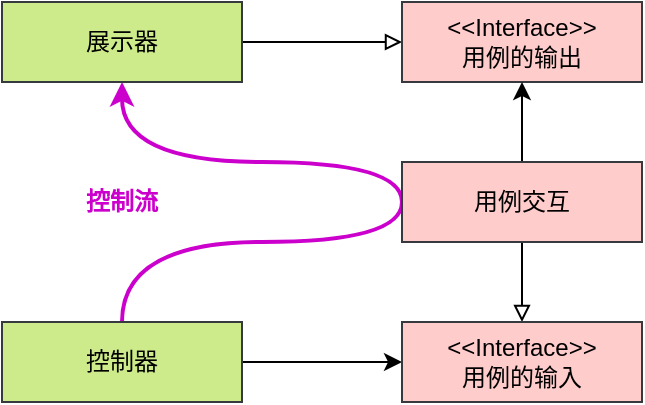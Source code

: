 <mxfile version="21.1.8" type="device">
  <diagram name="第 1 页" id="wM3dwcdyRosAcIQ87HFO">
    <mxGraphModel dx="1050" dy="548" grid="1" gridSize="10" guides="1" tooltips="1" connect="1" arrows="1" fold="1" page="1" pageScale="1" pageWidth="827" pageHeight="1169" math="0" shadow="0">
      <root>
        <mxCell id="0" />
        <mxCell id="1" parent="0" />
        <mxCell id="pSclN0zKzRviR3vzlVsL-9" style="edgeStyle=orthogonalEdgeStyle;rounded=0;orthogonalLoop=1;jettySize=auto;html=1;exitX=1;exitY=0.5;exitDx=0;exitDy=0;" edge="1" parent="1" source="pSclN0zKzRviR3vzlVsL-1" target="pSclN0zKzRviR3vzlVsL-5">
          <mxGeometry relative="1" as="geometry" />
        </mxCell>
        <mxCell id="pSclN0zKzRviR3vzlVsL-11" style="edgeStyle=orthogonalEdgeStyle;rounded=0;orthogonalLoop=1;jettySize=auto;html=1;exitX=0.5;exitY=0;exitDx=0;exitDy=0;entryX=0.5;entryY=1;entryDx=0;entryDy=0;curved=1;strokeColor=#CC00CC;strokeWidth=2;" edge="1" parent="1" source="pSclN0zKzRviR3vzlVsL-1" target="pSclN0zKzRviR3vzlVsL-2">
          <mxGeometry relative="1" as="geometry">
            <Array as="points">
              <mxPoint x="220" y="320" />
              <mxPoint x="360" y="320" />
              <mxPoint x="360" y="280" />
              <mxPoint x="220" y="280" />
            </Array>
          </mxGeometry>
        </mxCell>
        <mxCell id="pSclN0zKzRviR3vzlVsL-1" value="控制器" style="rounded=0;whiteSpace=wrap;html=1;fillColor=#cdeb8b;strokeColor=#36393d;" vertex="1" parent="1">
          <mxGeometry x="160" y="360" width="120" height="40" as="geometry" />
        </mxCell>
        <mxCell id="pSclN0zKzRviR3vzlVsL-10" style="edgeStyle=orthogonalEdgeStyle;rounded=0;orthogonalLoop=1;jettySize=auto;html=1;exitX=1;exitY=0.5;exitDx=0;exitDy=0;endArrow=block;endFill=0;" edge="1" parent="1" source="pSclN0zKzRviR3vzlVsL-2" target="pSclN0zKzRviR3vzlVsL-3">
          <mxGeometry relative="1" as="geometry" />
        </mxCell>
        <mxCell id="pSclN0zKzRviR3vzlVsL-2" value="展示器" style="rounded=0;whiteSpace=wrap;html=1;fillColor=#cdeb8b;strokeColor=#36393d;" vertex="1" parent="1">
          <mxGeometry x="160" y="200" width="120" height="40" as="geometry" />
        </mxCell>
        <mxCell id="pSclN0zKzRviR3vzlVsL-3" value="&amp;lt;&amp;lt;Interface&amp;gt;&amp;gt;&lt;br&gt;用例的输出" style="rounded=0;whiteSpace=wrap;html=1;fillColor=#ffcccc;strokeColor=#36393d;" vertex="1" parent="1">
          <mxGeometry x="360" y="200" width="120" height="40" as="geometry" />
        </mxCell>
        <mxCell id="pSclN0zKzRviR3vzlVsL-7" style="edgeStyle=orthogonalEdgeStyle;rounded=0;orthogonalLoop=1;jettySize=auto;html=1;exitX=0.5;exitY=0;exitDx=0;exitDy=0;entryX=0.5;entryY=1;entryDx=0;entryDy=0;" edge="1" parent="1" source="pSclN0zKzRviR3vzlVsL-4" target="pSclN0zKzRviR3vzlVsL-3">
          <mxGeometry relative="1" as="geometry" />
        </mxCell>
        <mxCell id="pSclN0zKzRviR3vzlVsL-8" style="edgeStyle=orthogonalEdgeStyle;rounded=0;orthogonalLoop=1;jettySize=auto;html=1;exitX=0.5;exitY=1;exitDx=0;exitDy=0;entryX=0.5;entryY=0;entryDx=0;entryDy=0;endArrow=block;endFill=0;" edge="1" parent="1" source="pSclN0zKzRviR3vzlVsL-4" target="pSclN0zKzRviR3vzlVsL-5">
          <mxGeometry relative="1" as="geometry" />
        </mxCell>
        <mxCell id="pSclN0zKzRviR3vzlVsL-4" value="用例交互" style="rounded=0;whiteSpace=wrap;html=1;fillColor=#ffcccc;strokeColor=#36393d;" vertex="1" parent="1">
          <mxGeometry x="360" y="280" width="120" height="40" as="geometry" />
        </mxCell>
        <mxCell id="pSclN0zKzRviR3vzlVsL-5" value="&amp;lt;&amp;lt;Interface&amp;gt;&amp;gt;&lt;br&gt;用例的输入" style="rounded=0;whiteSpace=wrap;html=1;fillColor=#ffcccc;strokeColor=#36393d;" vertex="1" parent="1">
          <mxGeometry x="360" y="360" width="120" height="40" as="geometry" />
        </mxCell>
        <mxCell id="pSclN0zKzRviR3vzlVsL-15" value="控制流" style="text;html=1;strokeColor=none;fillColor=none;align=center;verticalAlign=middle;whiteSpace=wrap;rounded=0;fontStyle=1;fontColor=#CC00CC;" vertex="1" parent="1">
          <mxGeometry x="190" y="285" width="60" height="30" as="geometry" />
        </mxCell>
      </root>
    </mxGraphModel>
  </diagram>
</mxfile>
